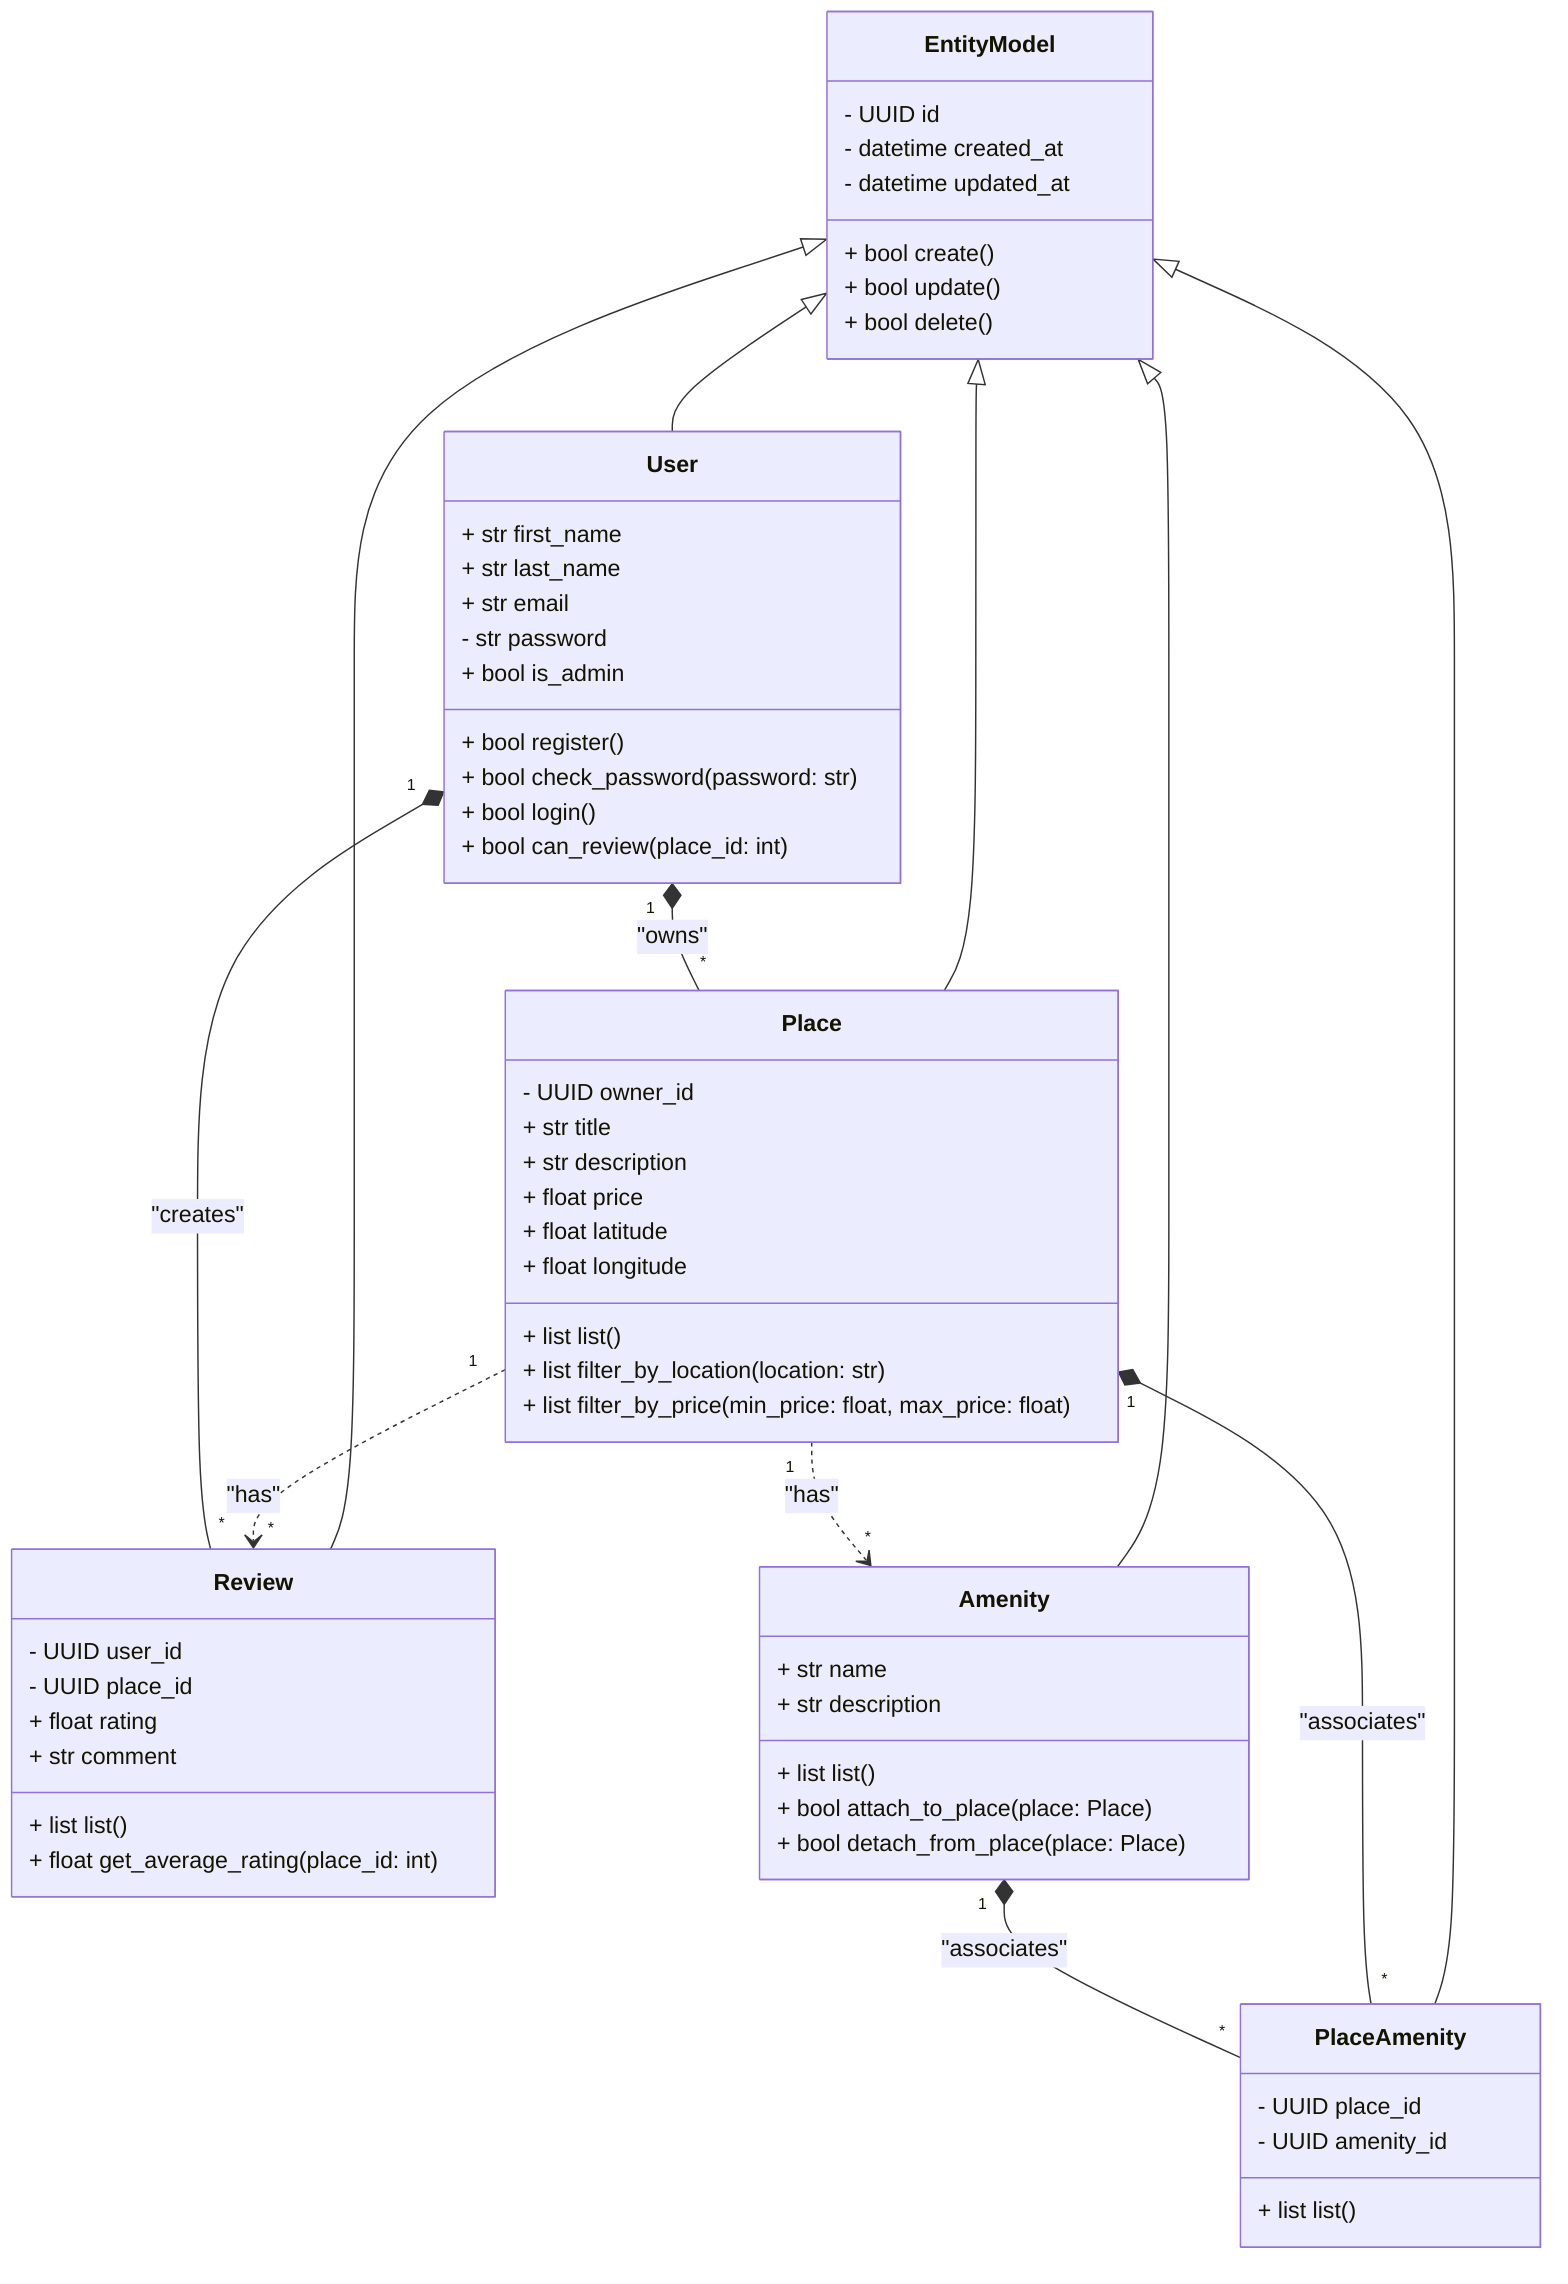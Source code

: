 classDiagram
class EntityModel {
    - UUID id
    - datetime created_at
    - datetime updated_at
    + bool create()
    + bool update()
    + bool delete()
}

class User {
    + str first_name
    + str last_name
    + str email
    - str password
    + bool is_admin
    + bool register()
    + bool check_password(password: str)
    + bool login()
    + bool can_review(place_id: int)
}

class Place {
    - UUID owner_id
    + str title
    + str description
    + float price
    + float latitude
    + float longitude
    + list<Place> list()
    + list<Place> filter_by_location(location: str)
    + list<Place> filter_by_price(min_price: float, max_price: float)
}

class Review {
    - UUID user_id
    - UUID place_id
    + float rating
    + str comment
    + list<Review> list()
    + float get_average_rating(place_id: int)
}

class Amenity {
    + str name
    + str description
    + list<Amenity> list()
    + bool attach_to_place(place: Place)
    + bool detach_from_place(place: Place)
}

class PlaceAmenity {
    - UUID place_id
    - UUID amenity_id
    + list<Amenity> list()
}

EntityModel <|-- User
EntityModel <|-- Place
EntityModel <|-- Review
EntityModel <|-- Amenity
EntityModel <|-- PlaceAmenity

User "1" *-- "*" Place : "owns"
Place "1" ..> "*" Review : "has"
Place "1" ..> "*" Amenity : "has"
User "1" *-- "*" Review : "creates"
Place "1" *-- "*" PlaceAmenity : "associates"
Amenity "1" *-- "*" PlaceAmenity : "associates"